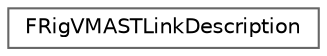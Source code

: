 digraph "Graphical Class Hierarchy"
{
 // INTERACTIVE_SVG=YES
 // LATEX_PDF_SIZE
  bgcolor="transparent";
  edge [fontname=Helvetica,fontsize=10,labelfontname=Helvetica,labelfontsize=10];
  node [fontname=Helvetica,fontsize=10,shape=box,height=0.2,width=0.4];
  rankdir="LR";
  Node0 [id="Node000000",label="FRigVMASTLinkDescription",height=0.2,width=0.4,color="grey40", fillcolor="white", style="filled",URL="$d4/d53/structFRigVMASTLinkDescription.html",tooltip=" "];
}
